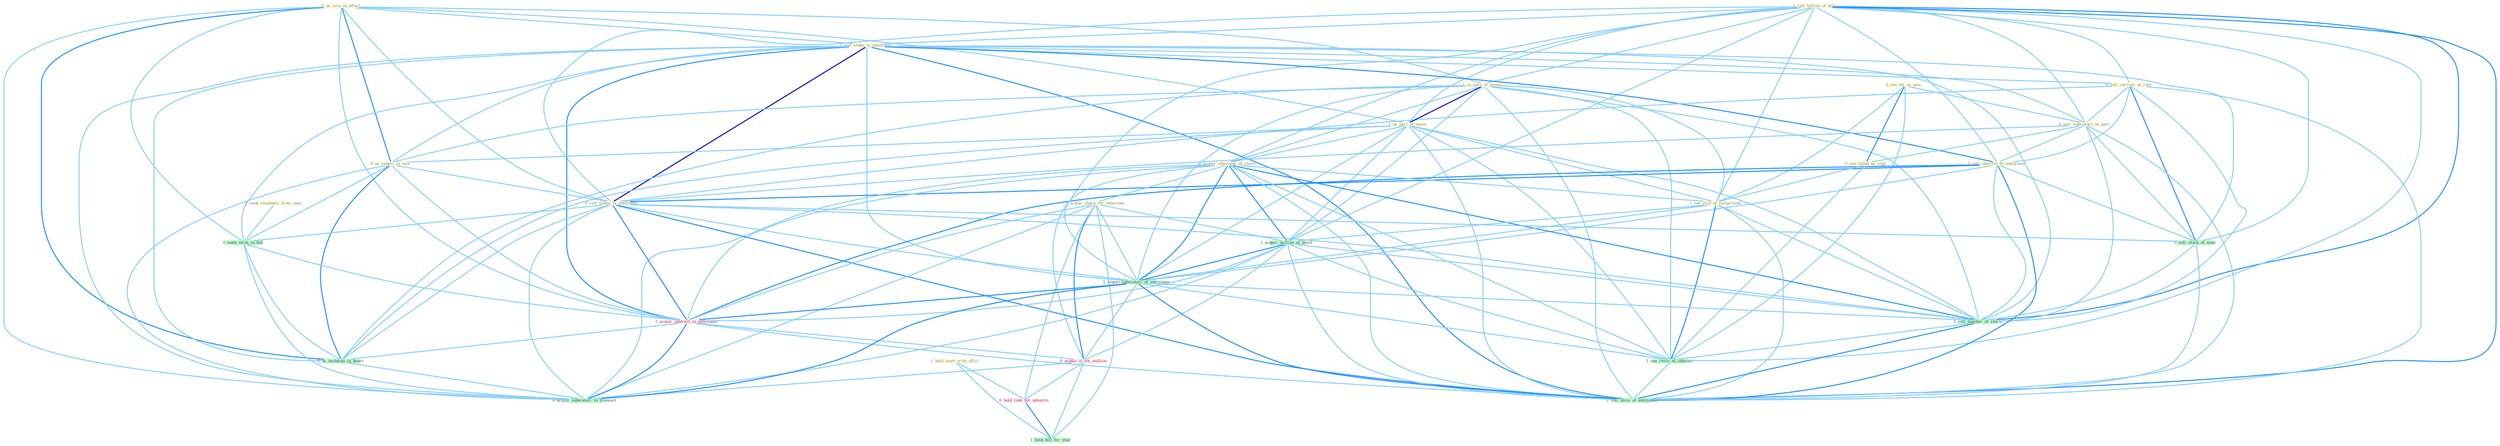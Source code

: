 Graph G{ 
    node
    [shape=polygon,style=filled,width=.5,height=.06,color="#BDFCC9",fixedsize=true,fontsize=4,
    fontcolor="#2f4f4f"];
    {node
    [color="#ffffe0", fontcolor="#8b7d6b"] "0_us_issu_in_effort " "1_sell_billion_of_bill " "1_sell_stake_in_entitynam " "1_seek_reimburs_from_oper " "0_sell_currenc_at_rate " "1_us_part_of_monei " "1_us_part_of_name " "0_us_experi_in_talk " "0_see_thi_as_piec " "0_sell_subsidiari_as_part " "0_sell_interest_to_entitynam " "1_acquir_othernum_of_share " "0_sell_sedan_in_entitynam " "0_acquir_share_for_othernum " "0_see_stand_as_sign " "1_hold_meet_with_offici " "1_see_evid_of_turnaround "}
{node [color="#fff0f5", fontcolor="#b22222"] "1_acquir_interest_in_entitynam " "0_acquir_it_for_million " "0_hold_rate_for_advertis "}
edge [color="#B0E2FF"];

	"0_us_issu_in_effort " -- "1_sell_stake_in_entitynam " [w="1", color="#87cefa" ];
	"0_us_issu_in_effort " -- "1_us_part_of_monei " [w="1", color="#87cefa" ];
	"0_us_issu_in_effort " -- "1_us_part_of_name " [w="1", color="#87cefa" ];
	"0_us_issu_in_effort " -- "0_us_experi_in_talk " [w="2", color="#1e90ff" , len=0.8];
	"0_us_issu_in_effort " -- "0_sell_sedan_in_entitynam " [w="1", color="#87cefa" ];
	"0_us_issu_in_effort " -- "0_seek_term_in_bid " [w="1", color="#87cefa" ];
	"0_us_issu_in_effort " -- "1_acquir_interest_in_entitynam " [w="1", color="#87cefa" ];
	"0_us_issu_in_effort " -- "0_us_techniqu_in_heart " [w="2", color="#1e90ff" , len=0.8];
	"0_us_issu_in_effort " -- "0_acquir_laboratori_in_transact " [w="1", color="#87cefa" ];
	"1_sell_billion_of_bill " -- "1_sell_stake_in_entitynam " [w="1", color="#87cefa" ];
	"1_sell_billion_of_bill " -- "0_sell_currenc_at_rate " [w="1", color="#87cefa" ];
	"1_sell_billion_of_bill " -- "1_us_part_of_monei " [w="1", color="#87cefa" ];
	"1_sell_billion_of_bill " -- "1_us_part_of_name " [w="1", color="#87cefa" ];
	"1_sell_billion_of_bill " -- "0_sell_subsidiari_as_part " [w="1", color="#87cefa" ];
	"1_sell_billion_of_bill " -- "0_sell_interest_to_entitynam " [w="1", color="#87cefa" ];
	"1_sell_billion_of_bill " -- "1_acquir_othernum_of_share " [w="1", color="#87cefa" ];
	"1_sell_billion_of_bill " -- "0_sell_sedan_in_entitynam " [w="1", color="#87cefa" ];
	"1_sell_billion_of_bill " -- "1_see_evid_of_turnaround " [w="1", color="#87cefa" ];
	"1_sell_billion_of_bill " -- "1_acquir_million_of_asset " [w="1", color="#87cefa" ];
	"1_sell_billion_of_bill " -- "1_acquir_laboratori_of_entitynam " [w="1", color="#87cefa" ];
	"1_sell_billion_of_bill " -- "0_sell_stock_at_time " [w="1", color="#87cefa" ];
	"1_sell_billion_of_bill " -- "1_sell_number_of_share " [w="2", color="#1e90ff" , len=0.8];
	"1_sell_billion_of_bill " -- "1_see_reviv_of_interest " [w="1", color="#87cefa" ];
	"1_sell_billion_of_bill " -- "1_sell_divis_of_entitynam " [w="2", color="#1e90ff" , len=0.8];
	"1_sell_stake_in_entitynam " -- "0_sell_currenc_at_rate " [w="1", color="#87cefa" ];
	"1_sell_stake_in_entitynam " -- "0_us_experi_in_talk " [w="1", color="#87cefa" ];
	"1_sell_stake_in_entitynam " -- "0_sell_subsidiari_as_part " [w="1", color="#87cefa" ];
	"1_sell_stake_in_entitynam " -- "0_sell_interest_to_entitynam " [w="2", color="#1e90ff" , len=0.8];
	"1_sell_stake_in_entitynam " -- "0_sell_sedan_in_entitynam " [w="3", color="#0000cd" , len=0.6];
	"1_sell_stake_in_entitynam " -- "1_acquir_laboratori_of_entitynam " [w="1", color="#87cefa" ];
	"1_sell_stake_in_entitynam " -- "0_seek_term_in_bid " [w="1", color="#87cefa" ];
	"1_sell_stake_in_entitynam " -- "1_acquir_interest_in_entitynam " [w="2", color="#1e90ff" , len=0.8];
	"1_sell_stake_in_entitynam " -- "0_us_techniqu_in_heart " [w="1", color="#87cefa" ];
	"1_sell_stake_in_entitynam " -- "0_acquir_laboratori_in_transact " [w="1", color="#87cefa" ];
	"1_sell_stake_in_entitynam " -- "0_sell_stock_at_time " [w="1", color="#87cefa" ];
	"1_sell_stake_in_entitynam " -- "1_sell_number_of_share " [w="1", color="#87cefa" ];
	"1_sell_stake_in_entitynam " -- "1_sell_divis_of_entitynam " [w="2", color="#1e90ff" , len=0.8];
	"1_seek_reimburs_from_oper " -- "0_seek_term_in_bid " [w="1", color="#87cefa" ];
	"0_sell_currenc_at_rate " -- "0_sell_subsidiari_as_part " [w="1", color="#87cefa" ];
	"0_sell_currenc_at_rate " -- "0_sell_interest_to_entitynam " [w="1", color="#87cefa" ];
	"0_sell_currenc_at_rate " -- "0_sell_sedan_in_entitynam " [w="1", color="#87cefa" ];
	"0_sell_currenc_at_rate " -- "0_sell_stock_at_time " [w="2", color="#1e90ff" , len=0.8];
	"0_sell_currenc_at_rate " -- "1_sell_number_of_share " [w="1", color="#87cefa" ];
	"0_sell_currenc_at_rate " -- "1_sell_divis_of_entitynam " [w="1", color="#87cefa" ];
	"1_us_part_of_monei " -- "1_us_part_of_name " [w="3", color="#0000cd" , len=0.6];
	"1_us_part_of_monei " -- "0_us_experi_in_talk " [w="1", color="#87cefa" ];
	"1_us_part_of_monei " -- "1_acquir_othernum_of_share " [w="1", color="#87cefa" ];
	"1_us_part_of_monei " -- "1_see_evid_of_turnaround " [w="1", color="#87cefa" ];
	"1_us_part_of_monei " -- "1_acquir_million_of_asset " [w="1", color="#87cefa" ];
	"1_us_part_of_monei " -- "1_acquir_laboratori_of_entitynam " [w="1", color="#87cefa" ];
	"1_us_part_of_monei " -- "0_us_techniqu_in_heart " [w="1", color="#87cefa" ];
	"1_us_part_of_monei " -- "1_sell_number_of_share " [w="1", color="#87cefa" ];
	"1_us_part_of_monei " -- "1_see_reviv_of_interest " [w="1", color="#87cefa" ];
	"1_us_part_of_monei " -- "1_sell_divis_of_entitynam " [w="1", color="#87cefa" ];
	"1_us_part_of_name " -- "0_us_experi_in_talk " [w="1", color="#87cefa" ];
	"1_us_part_of_name " -- "1_acquir_othernum_of_share " [w="1", color="#87cefa" ];
	"1_us_part_of_name " -- "1_see_evid_of_turnaround " [w="1", color="#87cefa" ];
	"1_us_part_of_name " -- "1_acquir_million_of_asset " [w="1", color="#87cefa" ];
	"1_us_part_of_name " -- "1_acquir_laboratori_of_entitynam " [w="1", color="#87cefa" ];
	"1_us_part_of_name " -- "0_us_techniqu_in_heart " [w="1", color="#87cefa" ];
	"1_us_part_of_name " -- "1_sell_number_of_share " [w="1", color="#87cefa" ];
	"1_us_part_of_name " -- "1_see_reviv_of_interest " [w="1", color="#87cefa" ];
	"1_us_part_of_name " -- "1_sell_divis_of_entitynam " [w="1", color="#87cefa" ];
	"0_us_experi_in_talk " -- "0_sell_sedan_in_entitynam " [w="1", color="#87cefa" ];
	"0_us_experi_in_talk " -- "0_seek_term_in_bid " [w="1", color="#87cefa" ];
	"0_us_experi_in_talk " -- "1_acquir_interest_in_entitynam " [w="1", color="#87cefa" ];
	"0_us_experi_in_talk " -- "0_us_techniqu_in_heart " [w="2", color="#1e90ff" , len=0.8];
	"0_us_experi_in_talk " -- "0_acquir_laboratori_in_transact " [w="1", color="#87cefa" ];
	"0_see_thi_as_piec " -- "0_sell_subsidiari_as_part " [w="1", color="#87cefa" ];
	"0_see_thi_as_piec " -- "0_see_stand_as_sign " [w="2", color="#1e90ff" , len=0.8];
	"0_see_thi_as_piec " -- "1_see_evid_of_turnaround " [w="1", color="#87cefa" ];
	"0_see_thi_as_piec " -- "1_see_reviv_of_interest " [w="1", color="#87cefa" ];
	"0_sell_subsidiari_as_part " -- "0_sell_interest_to_entitynam " [w="1", color="#87cefa" ];
	"0_sell_subsidiari_as_part " -- "0_sell_sedan_in_entitynam " [w="1", color="#87cefa" ];
	"0_sell_subsidiari_as_part " -- "0_see_stand_as_sign " [w="1", color="#87cefa" ];
	"0_sell_subsidiari_as_part " -- "0_sell_stock_at_time " [w="1", color="#87cefa" ];
	"0_sell_subsidiari_as_part " -- "1_sell_number_of_share " [w="1", color="#87cefa" ];
	"0_sell_subsidiari_as_part " -- "1_sell_divis_of_entitynam " [w="1", color="#87cefa" ];
	"0_sell_interest_to_entitynam " -- "0_sell_sedan_in_entitynam " [w="2", color="#1e90ff" , len=0.8];
	"0_sell_interest_to_entitynam " -- "1_acquir_laboratori_of_entitynam " [w="1", color="#87cefa" ];
	"0_sell_interest_to_entitynam " -- "1_acquir_interest_in_entitynam " [w="2", color="#1e90ff" , len=0.8];
	"0_sell_interest_to_entitynam " -- "0_sell_stock_at_time " [w="1", color="#87cefa" ];
	"0_sell_interest_to_entitynam " -- "1_sell_number_of_share " [w="1", color="#87cefa" ];
	"0_sell_interest_to_entitynam " -- "1_sell_divis_of_entitynam " [w="2", color="#1e90ff" , len=0.8];
	"1_acquir_othernum_of_share " -- "0_acquir_share_for_othernum " [w="1", color="#87cefa" ];
	"1_acquir_othernum_of_share " -- "1_see_evid_of_turnaround " [w="1", color="#87cefa" ];
	"1_acquir_othernum_of_share " -- "1_acquir_million_of_asset " [w="2", color="#1e90ff" , len=0.8];
	"1_acquir_othernum_of_share " -- "1_acquir_laboratori_of_entitynam " [w="2", color="#1e90ff" , len=0.8];
	"1_acquir_othernum_of_share " -- "1_acquir_interest_in_entitynam " [w="1", color="#87cefa" ];
	"1_acquir_othernum_of_share " -- "0_acquir_it_for_million " [w="1", color="#87cefa" ];
	"1_acquir_othernum_of_share " -- "0_acquir_laboratori_in_transact " [w="1", color="#87cefa" ];
	"1_acquir_othernum_of_share " -- "1_sell_number_of_share " [w="2", color="#1e90ff" , len=0.8];
	"1_acquir_othernum_of_share " -- "1_see_reviv_of_interest " [w="1", color="#87cefa" ];
	"1_acquir_othernum_of_share " -- "1_sell_divis_of_entitynam " [w="1", color="#87cefa" ];
	"0_sell_sedan_in_entitynam " -- "1_acquir_laboratori_of_entitynam " [w="1", color="#87cefa" ];
	"0_sell_sedan_in_entitynam " -- "0_seek_term_in_bid " [w="1", color="#87cefa" ];
	"0_sell_sedan_in_entitynam " -- "1_acquir_interest_in_entitynam " [w="2", color="#1e90ff" , len=0.8];
	"0_sell_sedan_in_entitynam " -- "0_us_techniqu_in_heart " [w="1", color="#87cefa" ];
	"0_sell_sedan_in_entitynam " -- "0_acquir_laboratori_in_transact " [w="1", color="#87cefa" ];
	"0_sell_sedan_in_entitynam " -- "0_sell_stock_at_time " [w="1", color="#87cefa" ];
	"0_sell_sedan_in_entitynam " -- "1_sell_number_of_share " [w="1", color="#87cefa" ];
	"0_sell_sedan_in_entitynam " -- "1_sell_divis_of_entitynam " [w="2", color="#1e90ff" , len=0.8];
	"0_acquir_share_for_othernum " -- "1_acquir_million_of_asset " [w="1", color="#87cefa" ];
	"0_acquir_share_for_othernum " -- "1_acquir_laboratori_of_entitynam " [w="1", color="#87cefa" ];
	"0_acquir_share_for_othernum " -- "1_acquir_interest_in_entitynam " [w="1", color="#87cefa" ];
	"0_acquir_share_for_othernum " -- "0_acquir_it_for_million " [w="2", color="#1e90ff" , len=0.8];
	"0_acquir_share_for_othernum " -- "0_hold_rate_for_advertis " [w="1", color="#87cefa" ];
	"0_acquir_share_for_othernum " -- "0_acquir_laboratori_in_transact " [w="1", color="#87cefa" ];
	"0_acquir_share_for_othernum " -- "1_hold_bill_for_year " [w="1", color="#87cefa" ];
	"0_see_stand_as_sign " -- "1_see_evid_of_turnaround " [w="1", color="#87cefa" ];
	"0_see_stand_as_sign " -- "1_see_reviv_of_interest " [w="1", color="#87cefa" ];
	"1_hold_meet_with_offici " -- "0_hold_rate_for_advertis " [w="1", color="#87cefa" ];
	"1_hold_meet_with_offici " -- "1_hold_bill_for_year " [w="1", color="#87cefa" ];
	"1_see_evid_of_turnaround " -- "1_acquir_million_of_asset " [w="1", color="#87cefa" ];
	"1_see_evid_of_turnaround " -- "1_acquir_laboratori_of_entitynam " [w="1", color="#87cefa" ];
	"1_see_evid_of_turnaround " -- "1_sell_number_of_share " [w="1", color="#87cefa" ];
	"1_see_evid_of_turnaround " -- "1_see_reviv_of_interest " [w="2", color="#1e90ff" , len=0.8];
	"1_see_evid_of_turnaround " -- "1_sell_divis_of_entitynam " [w="1", color="#87cefa" ];
	"1_acquir_million_of_asset " -- "1_acquir_laboratori_of_entitynam " [w="2", color="#1e90ff" , len=0.8];
	"1_acquir_million_of_asset " -- "1_acquir_interest_in_entitynam " [w="1", color="#87cefa" ];
	"1_acquir_million_of_asset " -- "0_acquir_it_for_million " [w="1", color="#87cefa" ];
	"1_acquir_million_of_asset " -- "0_acquir_laboratori_in_transact " [w="1", color="#87cefa" ];
	"1_acquir_million_of_asset " -- "1_sell_number_of_share " [w="1", color="#87cefa" ];
	"1_acquir_million_of_asset " -- "1_see_reviv_of_interest " [w="1", color="#87cefa" ];
	"1_acquir_million_of_asset " -- "1_sell_divis_of_entitynam " [w="1", color="#87cefa" ];
	"1_acquir_laboratori_of_entitynam " -- "1_acquir_interest_in_entitynam " [w="2", color="#1e90ff" , len=0.8];
	"1_acquir_laboratori_of_entitynam " -- "0_acquir_it_for_million " [w="1", color="#87cefa" ];
	"1_acquir_laboratori_of_entitynam " -- "0_acquir_laboratori_in_transact " [w="2", color="#1e90ff" , len=0.8];
	"1_acquir_laboratori_of_entitynam " -- "1_sell_number_of_share " [w="1", color="#87cefa" ];
	"1_acquir_laboratori_of_entitynam " -- "1_see_reviv_of_interest " [w="1", color="#87cefa" ];
	"1_acquir_laboratori_of_entitynam " -- "1_sell_divis_of_entitynam " [w="2", color="#1e90ff" , len=0.8];
	"0_seek_term_in_bid " -- "1_acquir_interest_in_entitynam " [w="1", color="#87cefa" ];
	"0_seek_term_in_bid " -- "0_us_techniqu_in_heart " [w="1", color="#87cefa" ];
	"0_seek_term_in_bid " -- "0_acquir_laboratori_in_transact " [w="1", color="#87cefa" ];
	"1_acquir_interest_in_entitynam " -- "0_us_techniqu_in_heart " [w="1", color="#87cefa" ];
	"1_acquir_interest_in_entitynam " -- "0_acquir_it_for_million " [w="1", color="#87cefa" ];
	"1_acquir_interest_in_entitynam " -- "0_acquir_laboratori_in_transact " [w="2", color="#1e90ff" , len=0.8];
	"1_acquir_interest_in_entitynam " -- "1_sell_divis_of_entitynam " [w="1", color="#87cefa" ];
	"0_us_techniqu_in_heart " -- "0_acquir_laboratori_in_transact " [w="1", color="#87cefa" ];
	"0_acquir_it_for_million " -- "0_hold_rate_for_advertis " [w="1", color="#87cefa" ];
	"0_acquir_it_for_million " -- "0_acquir_laboratori_in_transact " [w="1", color="#87cefa" ];
	"0_acquir_it_for_million " -- "1_hold_bill_for_year " [w="1", color="#87cefa" ];
	"0_hold_rate_for_advertis " -- "1_hold_bill_for_year " [w="2", color="#1e90ff" , len=0.8];
	"0_sell_stock_at_time " -- "1_sell_number_of_share " [w="1", color="#87cefa" ];
	"0_sell_stock_at_time " -- "1_sell_divis_of_entitynam " [w="1", color="#87cefa" ];
	"1_sell_number_of_share " -- "1_see_reviv_of_interest " [w="1", color="#87cefa" ];
	"1_sell_number_of_share " -- "1_sell_divis_of_entitynam " [w="2", color="#1e90ff" , len=0.8];
	"1_see_reviv_of_interest " -- "1_sell_divis_of_entitynam " [w="1", color="#87cefa" ];
}